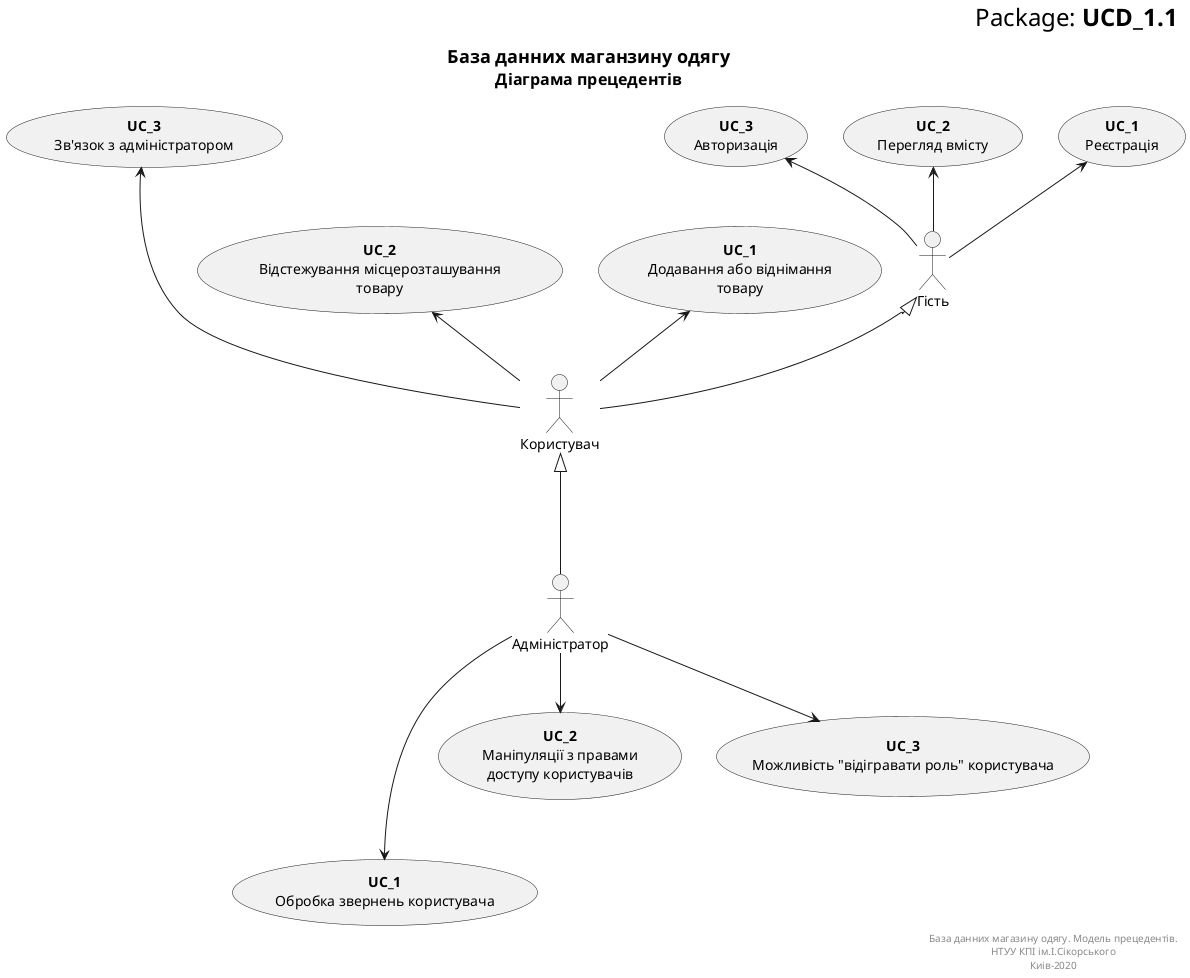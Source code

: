 @startuml
right header
<font size=24 color=black>Package: <b>UCD_1.1
end header

title
<font size=18 color=black>База данних маганзину одягу
<font size=16 color=black>Діаграма прецедентів
end title

actor "Гість" as Guest
actor "Користувач" as User
actor "Адміністратор" as Admin

' UCes for Guest:
usecase "<b>UC_1</b>\nРеєстрація" as UC1_Guest
usecase "<b>UC_2</b>\nПерегляд вмісту" as UC2_Guest
usecase "<b>UC_3</b>\nАвторизація" as UC3_Guest



' UCes for User:
usecase "<b>UC_1</b>\nДодавання або віднімання\nтовару" as UC1_User
usecase "<b>UC_2</b>\nВідстежування місцерозташування\nтовару" as UC2_User
usecase "<b>UC_3</b>\nЗв'язок з адміністратором" as UC3_User


' UCes for Admin:
usecase "<b>UC_1</b>\nОбробка звернень користувача" as UC1_Admin
usecase "<b>UC_2</b>\nМаніпуляції з правами\nдоступу користувачів" as UC2_Admin
usecase "<b>UC_3</b>\nМожливість "відігравати роль" користувача" as UC3_Admin


' Actors connections
User -u-|> Guest

Admin -u--|> User


' UCes connectios
Guest -u-> UC1_Guest
Guest -u-> UC2_Guest
Guest -u-> UC3_Guest



User -u-> UC1_User
User -u-> UC2_User
User -u--> UC3_User


Admin -d--> UC1_Admin
Admin -d-> UC2_Admin
Admin -d-> UC3_Admin


right footer
База данних магазину одягу. Модель прецедентів.
НТУУ КПІ ім.І.Сікорського
Киів-2020
end footer
@enduml
